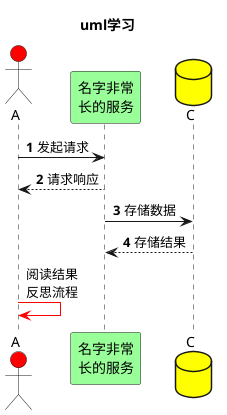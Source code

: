 @startuml
'uml学习'

title uml学习

actor A #red
participant B as "名字非常\n长的服务" #99FF99
database C #yellow

autonumber 1

A -> B: 发起请求
return 请求响应

B -> C: 存储数据
return 存储结果

autonumber stop

A -[#red]> A: 阅读结果\n反思流程

@enduml
